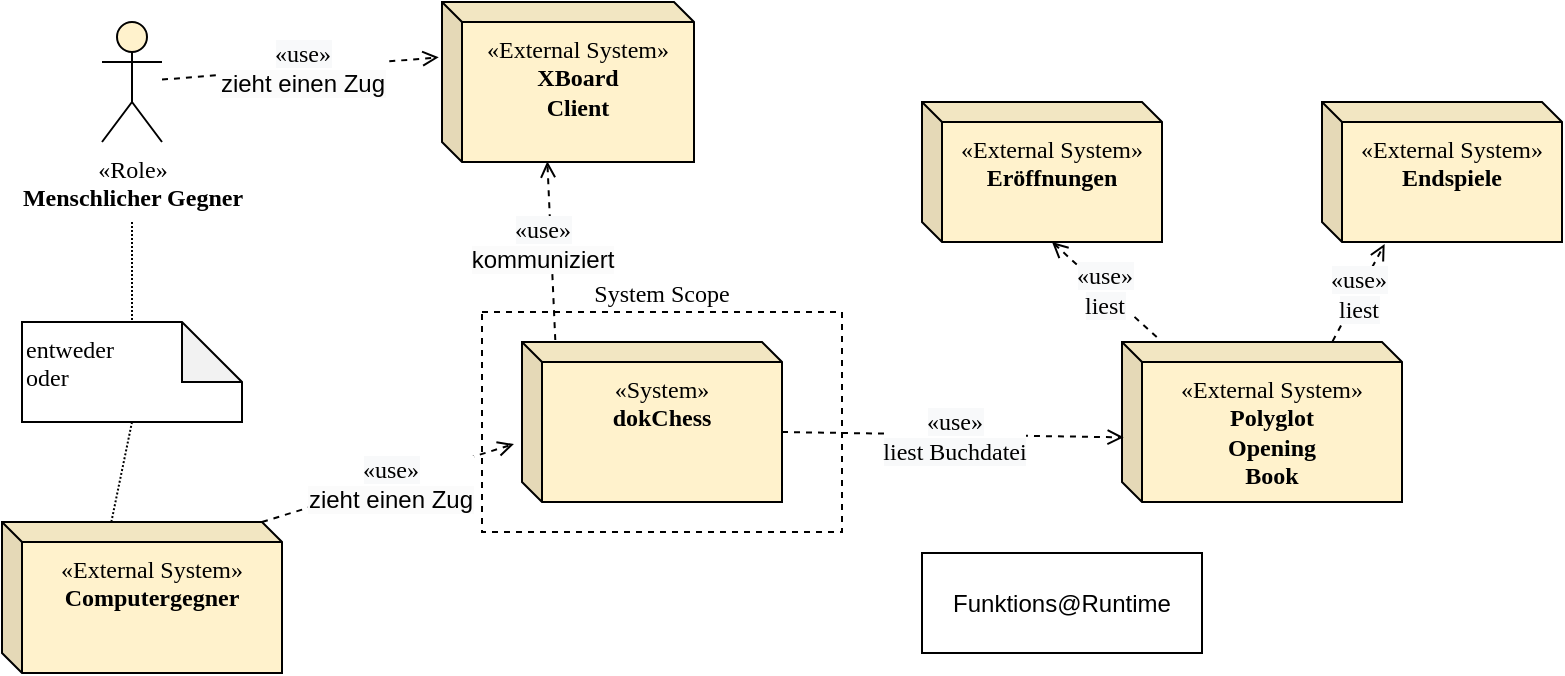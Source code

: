 <mxfile>
    <diagram id="2lJRDEKYRtKgt2WTkid6" name="Page-1">
        <mxGraphModel dx="1100" dy="614" grid="1" gridSize="10" guides="1" tooltips="1" connect="1" arrows="1" fold="1" page="1" pageScale="1" pageWidth="827" pageHeight="1169" math="0" shadow="0">
            <root>
                <mxCell id="0"/>
                <mxCell id="1" parent="0"/>
                <mxCell id="2" value="&lt;font&gt;&lt;span class=&quot;char&quot;&gt;&lt;span class=&quot;vchar&quot; id=&quot;char-node&quot;&gt;«System&lt;/span&gt;&lt;/span&gt;&lt;span class=&quot;char&quot;&gt;&lt;span class=&quot;vchar&quot; id=&quot;char-node&quot;&gt;»&lt;br&gt;&lt;div&gt;&lt;b&gt;dokChess&lt;/b&gt;&lt;/div&gt;&lt;div&gt;&lt;b&gt;&lt;br&gt;&lt;/b&gt;&lt;/div&gt;&lt;/span&gt;&lt;/span&gt;&lt;/font&gt;" style="shape=cube;whiteSpace=wrap;html=1;boundedLbl=1;backgroundOutline=1;darkOpacity=0.05;darkOpacity2=0.1;size=10;align=center;verticalAlign=top;fillColor=#fff2cc;fontFamily=Verdana;" parent="1" vertex="1">
                    <mxGeometry x="270" y="370" width="130" height="80" as="geometry"/>
                </mxCell>
                <mxCell id="3" value="&lt;span class=&quot;char&quot; style=&quot;&quot;&gt;&lt;span class=&quot;vchar&quot; id=&quot;char-node&quot;&gt;«Role&lt;/span&gt;&lt;/span&gt;&lt;span class=&quot;char&quot; style=&quot;&quot;&gt;&lt;span class=&quot;vchar&quot; id=&quot;char-node&quot;&gt;»&lt;br&gt;&lt;div&gt;&lt;b&gt;Menschlicher Gegner&lt;/b&gt;&lt;/div&gt;&lt;/span&gt;&lt;/span&gt;" style="shape=umlActor;verticalLabelPosition=bottom;verticalAlign=top;html=1;outlineConnect=0;fillColor=#fff2cc;fontFamily=Verdana;" parent="1" vertex="1">
                    <mxGeometry x="60" y="210" width="30" height="60" as="geometry"/>
                </mxCell>
                <mxCell id="5" value="&lt;font&gt;&lt;span class=&quot;char&quot;&gt;&lt;span class=&quot;vchar&quot; id=&quot;char-node&quot;&gt;«External System&lt;/span&gt;&lt;/span&gt;&lt;span class=&quot;char&quot;&gt;&lt;span class=&quot;vchar&quot; id=&quot;char-node&quot;&gt;»&lt;br&gt;&lt;div&gt;&lt;b&gt;Polyglot&lt;br&gt;Opening&lt;br&gt;Book&lt;/b&gt;&lt;/div&gt;&lt;/span&gt;&lt;/span&gt;&lt;/font&gt;" style="shape=cube;whiteSpace=wrap;html=1;boundedLbl=1;backgroundOutline=1;darkOpacity=0.05;darkOpacity2=0.1;size=10;align=center;verticalAlign=top;fillColor=#fff2cc;fontFamily=Verdana;" parent="1" vertex="1">
                    <mxGeometry x="570" y="370" width="140" height="80" as="geometry"/>
                </mxCell>
                <mxCell id="6" value="&lt;font&gt;&lt;span class=&quot;char&quot;&gt;&lt;span class=&quot;vchar&quot; id=&quot;char-node&quot;&gt;«External System&lt;/span&gt;&lt;/span&gt;&lt;span class=&quot;char&quot;&gt;&lt;span class=&quot;vchar&quot; id=&quot;char-node&quot;&gt;»&lt;br&gt;&lt;div&gt;&lt;b&gt;Computergegner&lt;/b&gt;&lt;/div&gt;&lt;/span&gt;&lt;/span&gt;&lt;/font&gt;" style="shape=cube;whiteSpace=wrap;html=1;boundedLbl=1;backgroundOutline=1;darkOpacity=0.05;darkOpacity2=0.1;size=10;align=center;verticalAlign=top;fillColor=#fff2cc;fontFamily=Verdana;" parent="1" vertex="1">
                    <mxGeometry x="10" y="460" width="140" height="75.5" as="geometry"/>
                </mxCell>
                <mxCell id="7" value="&lt;font&gt;&lt;span class=&quot;char&quot;&gt;&lt;span class=&quot;vchar&quot; id=&quot;char-node&quot;&gt;«External System&lt;/span&gt;&lt;/span&gt;&lt;span class=&quot;char&quot;&gt;&lt;span class=&quot;vchar&quot; id=&quot;char-node&quot;&gt;»&lt;br&gt;&lt;div&gt;&lt;b&gt;XBoard&lt;br&gt;Client&lt;/b&gt;&lt;/div&gt;&lt;/span&gt;&lt;/span&gt;&lt;/font&gt;" style="shape=cube;whiteSpace=wrap;html=1;boundedLbl=1;backgroundOutline=1;darkOpacity=0.05;darkOpacity2=0.1;size=10;align=center;verticalAlign=top;fillColor=#fff2cc;fontFamily=Verdana;" parent="1" vertex="1">
                    <mxGeometry x="230" y="200" width="126" height="80" as="geometry"/>
                </mxCell>
                <mxCell id="8" value="entweder&lt;br&gt;oder" style="shape=note;whiteSpace=wrap;html=1;backgroundOutline=1;darkOpacity=0.05;fontFamily=Verdana;fontSize=12;align=left;verticalAlign=top;" parent="1" vertex="1">
                    <mxGeometry x="20" y="360" width="110" height="50" as="geometry"/>
                </mxCell>
                <mxCell id="14" value="" style="endArrow=open;html=1;fillColor=#000000;fontFamily=Verdana;fontSize=12;endFill=0;dashed=1;entryX=-0.013;entryY=0.346;entryDx=0;entryDy=0;entryPerimeter=0;" parent="1" source="3" target="7" edge="1">
                    <mxGeometry relative="1" as="geometry">
                        <mxPoint x="220" y="390" as="sourcePoint"/>
                        <mxPoint x="200" y="329.149" as="targetPoint"/>
                    </mxGeometry>
                </mxCell>
                <mxCell id="15" value="&lt;span style=&quot;font-size: 12px; background-color: rgb(248, 249, 250);&quot;&gt;«use»&lt;br&gt;&lt;/span&gt;&lt;span style=&quot;font-family: Helvetica; font-size: 12px; background-color: rgb(251, 251, 251);&quot;&gt;zieht einen Zug&lt;/span&gt;&lt;span style=&quot;font-size: 12px; background-color: rgb(248, 249, 250);&quot;&gt;&lt;br&gt;&lt;/span&gt;" style="edgeLabel;resizable=0;html=1;align=center;verticalAlign=middle;fontFamily=Verdana;" parent="14" connectable="0" vertex="1">
                    <mxGeometry relative="1" as="geometry"/>
                </mxCell>
                <mxCell id="17" value="" style="endArrow=open;html=1;fillColor=#000000;fontFamily=Verdana;fontSize=12;endFill=0;dashed=1;exitX=0;exitY=0;exitDx=130;exitDy=0;exitPerimeter=0;entryX=-0.031;entryY=0.638;entryDx=0;entryDy=0;entryPerimeter=0;" parent="1" source="6" target="2" edge="1">
                    <mxGeometry relative="1" as="geometry">
                        <mxPoint x="220" y="390" as="sourcePoint"/>
                        <mxPoint x="250" y="500" as="targetPoint"/>
                    </mxGeometry>
                </mxCell>
                <mxCell id="18" value="&lt;span style=&quot;font-size: 12px; background-color: rgb(248, 249, 250);&quot;&gt;«use»&lt;br&gt;&lt;/span&gt;&lt;span style=&quot;font-family: Helvetica; font-size: 12px; background-color: rgb(251, 251, 251);&quot;&gt;zieht einen Zug&lt;/span&gt;&lt;span style=&quot;font-size: 12px; background-color: rgb(248, 249, 250);&quot;&gt;&lt;br&gt;&lt;/span&gt;" style="edgeLabel;resizable=0;html=1;align=center;verticalAlign=middle;fontFamily=Verdana;" parent="17" connectable="0" vertex="1">
                    <mxGeometry relative="1" as="geometry">
                        <mxPoint x="1" as="offset"/>
                    </mxGeometry>
                </mxCell>
                <mxCell id="19" value="" style="endArrow=none;html=1;fillColor=#000000;fontFamily=Verdana;fontSize=12;endFill=0;dashed=1;dashPattern=1 1;" parent="1" target="8" edge="1">
                    <mxGeometry relative="1" as="geometry">
                        <mxPoint x="75" y="310" as="sourcePoint"/>
                        <mxPoint x="320" y="390" as="targetPoint"/>
                    </mxGeometry>
                </mxCell>
                <mxCell id="20" value="" style="endArrow=none;html=1;fillColor=#000000;fontFamily=Verdana;fontSize=12;endFill=0;dashed=1;dashPattern=1 1;entryX=0.39;entryY=0.004;entryDx=0;entryDy=0;entryPerimeter=0;exitX=0.5;exitY=1;exitDx=0;exitDy=0;exitPerimeter=0;" parent="1" source="8" target="6" edge="1">
                    <mxGeometry relative="1" as="geometry">
                        <mxPoint x="85" y="340" as="sourcePoint"/>
                        <mxPoint x="85" y="370" as="targetPoint"/>
                    </mxGeometry>
                </mxCell>
                <mxCell id="22" value="" style="endArrow=open;html=1;fillColor=#000000;fontFamily=Verdana;fontSize=12;endFill=0;dashed=1;entryX=0.006;entryY=0.596;entryDx=0;entryDy=0;entryPerimeter=0;exitX=0;exitY=0;exitDx=130;exitDy=45;exitPerimeter=0;" parent="1" source="2" target="5" edge="1">
                    <mxGeometry relative="1" as="geometry">
                        <mxPoint x="100" y="277.2" as="sourcePoint"/>
                        <mxPoint x="210" y="330" as="targetPoint"/>
                    </mxGeometry>
                </mxCell>
                <mxCell id="23" value="&lt;span style=&quot;font-size: 12px; background-color: rgb(248, 249, 250);&quot;&gt;«use»&lt;br&gt;liest Buchdatei&lt;br&gt;&lt;/span&gt;" style="edgeLabel;resizable=0;html=1;align=center;verticalAlign=middle;fontFamily=Verdana;" parent="22" connectable="0" vertex="1">
                    <mxGeometry relative="1" as="geometry"/>
                </mxCell>
                <mxCell id="29" value="System Scope" style="rounded=0;whiteSpace=wrap;html=1;strokeColor=#000000;strokeWidth=1;fontFamily=Verdana;fontSize=12;align=center;fillColor=none;dashed=1;verticalAlign=bottom;labelPosition=center;verticalLabelPosition=top;spacingLeft=0;" parent="1" vertex="1">
                    <mxGeometry x="250" y="355" width="180" height="110" as="geometry"/>
                </mxCell>
                <mxCell id="31" value="&lt;font&gt;&lt;span class=&quot;char&quot;&gt;&lt;span class=&quot;vchar&quot; id=&quot;char-node&quot;&gt;«External System&lt;/span&gt;&lt;/span&gt;&lt;span class=&quot;char&quot;&gt;&lt;span class=&quot;vchar&quot; id=&quot;char-node&quot;&gt;»&lt;br&gt;&lt;div&gt;&lt;b&gt;Eröffnungen&lt;/b&gt;&lt;/div&gt;&lt;/span&gt;&lt;/span&gt;&lt;/font&gt;" style="shape=cube;whiteSpace=wrap;html=1;boundedLbl=1;backgroundOutline=1;darkOpacity=0.05;darkOpacity2=0.1;size=10;align=center;verticalAlign=top;fillColor=#fff2cc;fontFamily=Verdana;" parent="1" vertex="1">
                    <mxGeometry x="470" y="250" width="120" height="70" as="geometry"/>
                </mxCell>
                <mxCell id="32" value="&lt;font&gt;&lt;span class=&quot;char&quot;&gt;&lt;span class=&quot;vchar&quot; id=&quot;char-node&quot;&gt;«External System&lt;/span&gt;&lt;/span&gt;&lt;span class=&quot;char&quot;&gt;&lt;span class=&quot;vchar&quot; id=&quot;char-node&quot;&gt;»&lt;br&gt;&lt;div&gt;&lt;b&gt;Endspiele&lt;/b&gt;&lt;/div&gt;&lt;/span&gt;&lt;/span&gt;&lt;/font&gt;" style="shape=cube;whiteSpace=wrap;html=1;boundedLbl=1;backgroundOutline=1;darkOpacity=0.05;darkOpacity2=0.1;size=10;align=center;verticalAlign=top;fillColor=#fff2cc;fontFamily=Verdana;" parent="1" vertex="1">
                    <mxGeometry x="670" y="250" width="120" height="70" as="geometry"/>
                </mxCell>
                <mxCell id="37" value="Funktions@Runtime" style="rounded=0;whiteSpace=wrap;html=1;" parent="1" vertex="1">
                    <mxGeometry x="470" y="475.5" width="140" height="50" as="geometry"/>
                </mxCell>
                <mxCell id="38" value="" style="endArrow=open;html=1;fillColor=#000000;fontFamily=Verdana;fontSize=12;endFill=0;dashed=1;entryX=0;entryY=0;entryDx=65;entryDy=70;entryPerimeter=0;exitX=0.124;exitY=-0.031;exitDx=0;exitDy=0;exitPerimeter=0;" parent="1" edge="1" target="31" source="5">
                    <mxGeometry relative="1" as="geometry">
                        <mxPoint x="553.5" y="370" as="sourcePoint"/>
                        <mxPoint x="526" y="330" as="targetPoint"/>
                    </mxGeometry>
                </mxCell>
                <mxCell id="39" value="&lt;span style=&quot;font-size: 12px; background-color: rgb(248, 249, 250);&quot;&gt;«&lt;/span&gt;&lt;span style=&quot;font-size: 12px; background-color: rgb(248, 249, 250);&quot;&gt;use&lt;/span&gt;&lt;span style=&quot;font-size: 12px; background-color: rgb(248, 249, 250);&quot;&gt;»&lt;/span&gt;&lt;span style=&quot;font-size: 12px; background-color: rgb(248, 249, 250);&quot;&gt;&lt;br&gt;liest&lt;br&gt;&lt;/span&gt;" style="edgeLabel;resizable=0;html=1;align=center;verticalAlign=middle;fontFamily=Verdana;" parent="38" connectable="0" vertex="1">
                    <mxGeometry relative="1" as="geometry">
                        <mxPoint as="offset"/>
                    </mxGeometry>
                </mxCell>
                <mxCell id="40" value="" style="endArrow=open;html=1;fillColor=#000000;fontFamily=Verdana;fontSize=12;endFill=0;dashed=1;entryX=0.261;entryY=1.014;entryDx=0;entryDy=0;entryPerimeter=0;exitX=0.752;exitY=-0.004;exitDx=0;exitDy=0;exitPerimeter=0;" parent="1" source="5" target="32" edge="1">
                    <mxGeometry relative="1" as="geometry">
                        <mxPoint x="562.5" y="380" as="sourcePoint"/>
                        <mxPoint x="535" y="340" as="targetPoint"/>
                    </mxGeometry>
                </mxCell>
                <mxCell id="41" value="&lt;span style=&quot;font-size: 12px; background-color: rgb(248, 249, 250);&quot;&gt;«&lt;/span&gt;&lt;span style=&quot;font-size: 12px; background-color: rgb(248, 249, 250);&quot;&gt;use&lt;/span&gt;&lt;span style=&quot;font-size: 12px; background-color: rgb(248, 249, 250);&quot;&gt;»&lt;/span&gt;&lt;span style=&quot;font-size: 12px; background-color: rgb(248, 249, 250);&quot;&gt;&lt;br&gt;liest&lt;br&gt;&lt;/span&gt;" style="edgeLabel;resizable=0;html=1;align=center;verticalAlign=middle;fontFamily=Verdana;" parent="40" connectable="0" vertex="1">
                    <mxGeometry relative="1" as="geometry"/>
                </mxCell>
                <mxCell id="43" value="" style="endArrow=open;html=1;fillColor=#000000;fontFamily=Verdana;fontSize=12;endFill=0;dashed=1;entryX=0.418;entryY=0.996;entryDx=0;entryDy=0;entryPerimeter=0;exitX=0.128;exitY=-0.012;exitDx=0;exitDy=0;exitPerimeter=0;" parent="1" source="2" target="7" edge="1">
                    <mxGeometry relative="1" as="geometry">
                        <mxPoint x="330" y="340" as="sourcePoint"/>
                        <mxPoint x="275.97" y="431.04" as="targetPoint"/>
                    </mxGeometry>
                </mxCell>
                <mxCell id="44" value="&lt;span style=&quot;font-size: 12px; background-color: rgb(248, 249, 250);&quot;&gt;«use»&lt;br&gt;&lt;/span&gt;&lt;span style=&quot;font-family: Helvetica; font-size: 12px; background-color: rgb(251, 251, 251);&quot;&gt;kommuniziert&lt;/span&gt;&lt;span style=&quot;font-size: 12px; background-color: rgb(248, 249, 250);&quot;&gt;&lt;br&gt;&lt;/span&gt;" style="edgeLabel;resizable=0;html=1;align=center;verticalAlign=middle;fontFamily=Verdana;" parent="43" connectable="0" vertex="1">
                    <mxGeometry relative="1" as="geometry">
                        <mxPoint x="-5" y="-4" as="offset"/>
                    </mxGeometry>
                </mxCell>
            </root>
        </mxGraphModel>
    </diagram>
</mxfile>